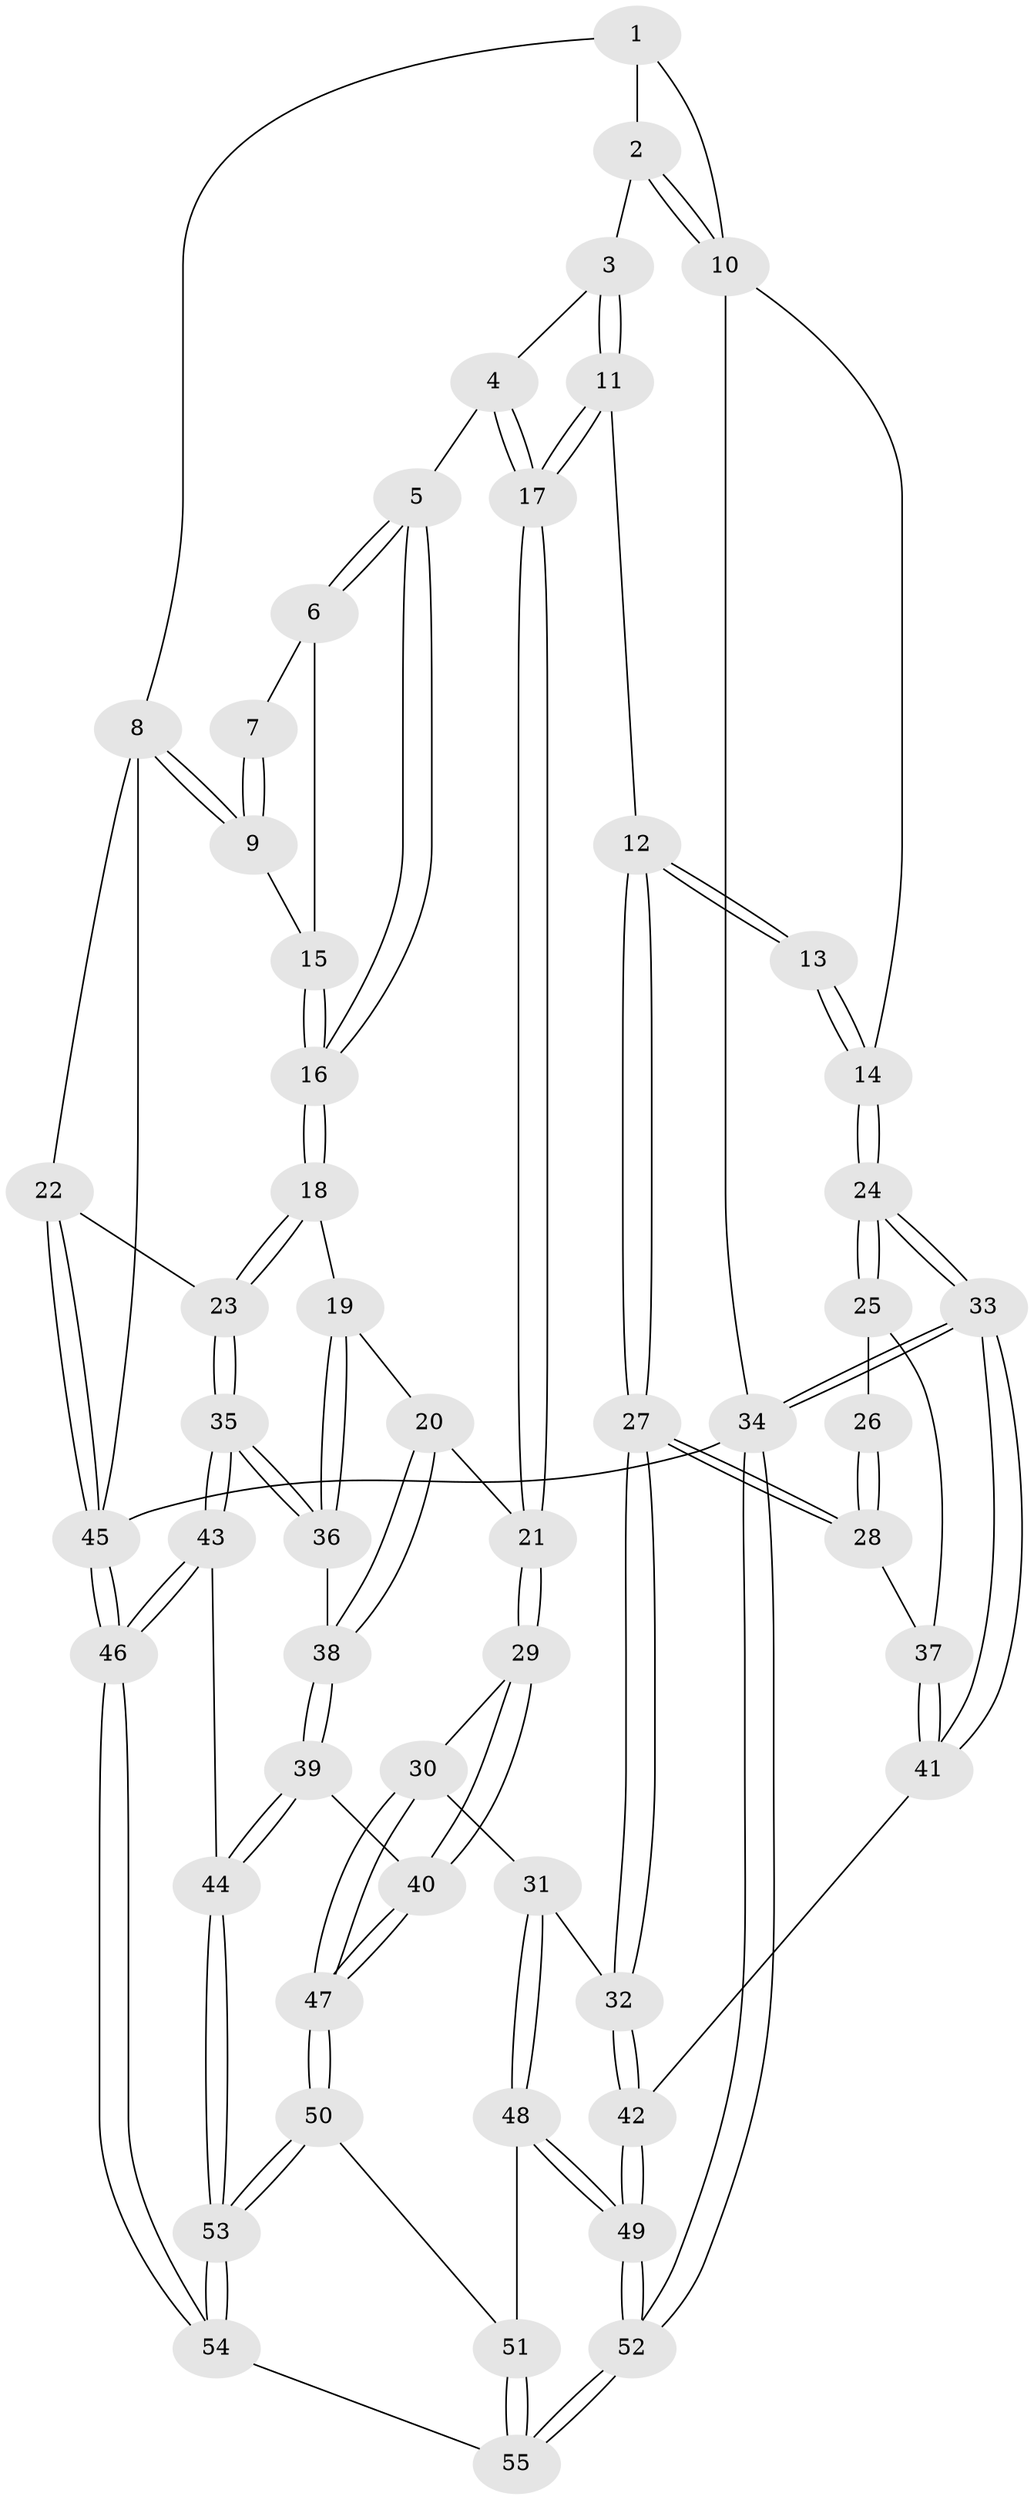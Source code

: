 // Generated by graph-tools (version 1.1) at 2025/27/03/15/25 16:27:57]
// undirected, 55 vertices, 134 edges
graph export_dot {
graph [start="1"]
  node [color=gray90,style=filled];
  1 [pos="+0.742069135865284+0"];
  2 [pos="+0.14394406940715526+0"];
  3 [pos="+0.4754389747622973+0.22311755304406466"];
  4 [pos="+0.590484614059681+0.24779648885531155"];
  5 [pos="+0.5978913804243707+0.2484293599349839"];
  6 [pos="+0.6040833349086909+0.24353191193078072"];
  7 [pos="+0.7286543287167387+0.03619837259639766"];
  8 [pos="+1+0.24812701453872807"];
  9 [pos="+1+0.22463641890053535"];
  10 [pos="+0+0"];
  11 [pos="+0.3389997701285921+0.5047020467808002"];
  12 [pos="+0.2768445019273914+0.517902813929468"];
  13 [pos="+0.18756356463411133+0.4856226538115233"];
  14 [pos="+0+0.15985096851515324"];
  15 [pos="+0.9354794695190248+0.2453582734854612"];
  16 [pos="+0.7043497863797992+0.45271333494232174"];
  17 [pos="+0.46395121415377705+0.5764595080325553"];
  18 [pos="+0.7212621059773999+0.5026859769784029"];
  19 [pos="+0.6807808311810408+0.5458085464264255"];
  20 [pos="+0.5982547247300588+0.6015482849593552"];
  21 [pos="+0.49567178505148496+0.605129953869349"];
  22 [pos="+1+0.5526225815375844"];
  23 [pos="+1+0.5719630275308755"];
  24 [pos="+0+0.6283534970231225"];
  25 [pos="+0.00695409659031766+0.6591399919495863"];
  26 [pos="+0.13562578639174663+0.6210823792950199"];
  27 [pos="+0.27202944854186273+0.7241078337228151"];
  28 [pos="+0.14078509848573575+0.7271192220406639"];
  29 [pos="+0.45799157353778414+0.6910941722850735"];
  30 [pos="+0.3802484313913953+0.7676236772914413"];
  31 [pos="+0.3693764898097538+0.7723463179942494"];
  32 [pos="+0.29840468477522103+0.7573961220289147"];
  33 [pos="+0+1"];
  34 [pos="+0+1"];
  35 [pos="+0.8314056125065707+0.8038998584486065"];
  36 [pos="+0.762505025972843+0.7697172845280481"];
  37 [pos="+0.13874873148729652+0.7286429576076952"];
  38 [pos="+0.6327521281046179+0.7669245009886348"];
  39 [pos="+0.59631461557429+0.8317227004349089"];
  40 [pos="+0.5743665720414749+0.8374379811238715"];
  41 [pos="+0.08773264336901519+0.8264434176177509"];
  42 [pos="+0.23843737297918824+0.857988256078325"];
  43 [pos="+0.8283711140849594+0.8696316767267418"];
  44 [pos="+0.6609298829658388+0.8934185271090671"];
  45 [pos="+1+1"];
  46 [pos="+1+1"];
  47 [pos="+0.536269564155793+0.8660371523714508"];
  48 [pos="+0.3860180337110746+0.9040113141019966"];
  49 [pos="+0.25427258508435435+0.9562074201228453"];
  50 [pos="+0.5209447511480475+0.8952211136609435"];
  51 [pos="+0.44010414963568983+0.9435395439782301"];
  52 [pos="+0.07988652180960697+1"];
  53 [pos="+0.6414578390987201+1"];
  54 [pos="+0.6769258742207348+1"];
  55 [pos="+0.42911889046427526+1"];
  1 -- 2;
  1 -- 8;
  1 -- 10;
  2 -- 3;
  2 -- 10;
  2 -- 10;
  3 -- 4;
  3 -- 11;
  3 -- 11;
  4 -- 5;
  4 -- 17;
  4 -- 17;
  5 -- 6;
  5 -- 6;
  5 -- 16;
  5 -- 16;
  6 -- 7;
  6 -- 15;
  7 -- 9;
  7 -- 9;
  8 -- 9;
  8 -- 9;
  8 -- 22;
  8 -- 45;
  9 -- 15;
  10 -- 14;
  10 -- 34;
  11 -- 12;
  11 -- 17;
  11 -- 17;
  12 -- 13;
  12 -- 13;
  12 -- 27;
  12 -- 27;
  13 -- 14;
  13 -- 14;
  14 -- 24;
  14 -- 24;
  15 -- 16;
  15 -- 16;
  16 -- 18;
  16 -- 18;
  17 -- 21;
  17 -- 21;
  18 -- 19;
  18 -- 23;
  18 -- 23;
  19 -- 20;
  19 -- 36;
  19 -- 36;
  20 -- 21;
  20 -- 38;
  20 -- 38;
  21 -- 29;
  21 -- 29;
  22 -- 23;
  22 -- 45;
  22 -- 45;
  23 -- 35;
  23 -- 35;
  24 -- 25;
  24 -- 25;
  24 -- 33;
  24 -- 33;
  25 -- 26;
  25 -- 37;
  26 -- 28;
  26 -- 28;
  27 -- 28;
  27 -- 28;
  27 -- 32;
  27 -- 32;
  28 -- 37;
  29 -- 30;
  29 -- 40;
  29 -- 40;
  30 -- 31;
  30 -- 47;
  30 -- 47;
  31 -- 32;
  31 -- 48;
  31 -- 48;
  32 -- 42;
  32 -- 42;
  33 -- 34;
  33 -- 34;
  33 -- 41;
  33 -- 41;
  34 -- 52;
  34 -- 52;
  34 -- 45;
  35 -- 36;
  35 -- 36;
  35 -- 43;
  35 -- 43;
  36 -- 38;
  37 -- 41;
  37 -- 41;
  38 -- 39;
  38 -- 39;
  39 -- 40;
  39 -- 44;
  39 -- 44;
  40 -- 47;
  40 -- 47;
  41 -- 42;
  42 -- 49;
  42 -- 49;
  43 -- 44;
  43 -- 46;
  43 -- 46;
  44 -- 53;
  44 -- 53;
  45 -- 46;
  45 -- 46;
  46 -- 54;
  46 -- 54;
  47 -- 50;
  47 -- 50;
  48 -- 49;
  48 -- 49;
  48 -- 51;
  49 -- 52;
  49 -- 52;
  50 -- 51;
  50 -- 53;
  50 -- 53;
  51 -- 55;
  51 -- 55;
  52 -- 55;
  52 -- 55;
  53 -- 54;
  53 -- 54;
  54 -- 55;
}
